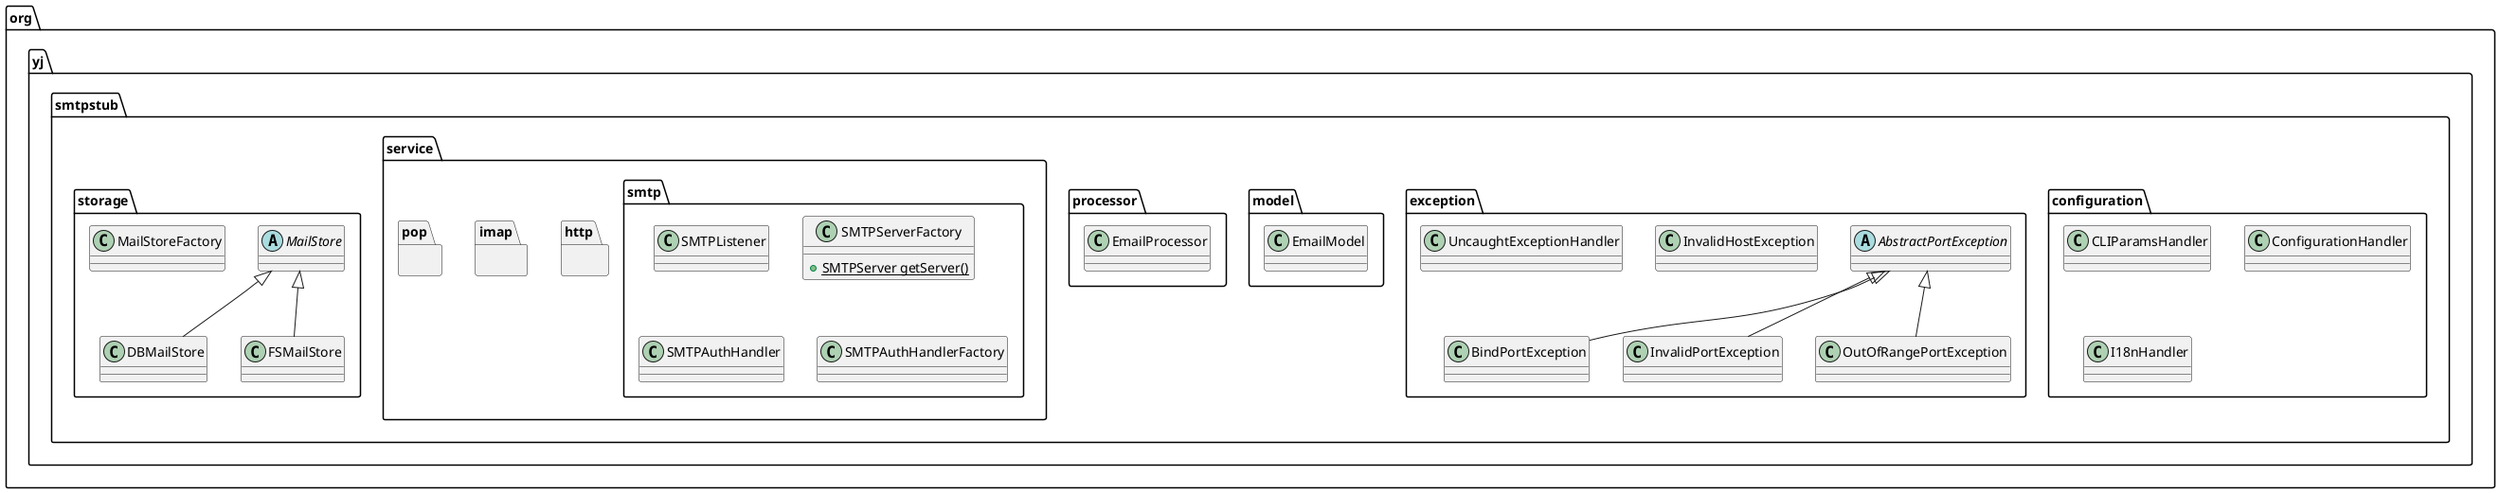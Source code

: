 @startuml
skinparam componentStyle uml2

package org.yj.smtpstub {

  package configuration {
    class CLIParamsHandler
    class ConfigurationHandler
    class I18nHandler
  }

  package exception {
    abstract class AbstractPortException
    class BindPortException extends AbstractPortException
    class InvalidHostException
    class InvalidPortException extends AbstractPortException
    class OutOfRangePortException extends AbstractPortException
    class UncaughtExceptionHandler
  }

  package model {
    class EmailModel
  }

  package processor {
    class EmailProcessor
  }

  package service {
    package http {
    }
    package imap {
    }
    package pop {
    }
    package smtp {
      class SMTPListener
      class SMTPServerFactory {
        + {static} SMTPServer getServer()
      }
      class SMTPAuthHandler
      class SMTPAuthHandlerFactory
    }
  }

  package storage {
    abstract class MailStore
    class DBMailStore extends MailStore
    class FSMailStore extends MailStore
    class MailStoreFactory
  }

}

@enduml